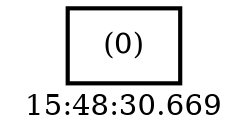 digraph  g{ graph[label = "15:48:30.669"]
node [shape=rectangle, color=black, fontcolor=black, style=bold] edge [color=black] 0 [label="(0)"] ; 
}

